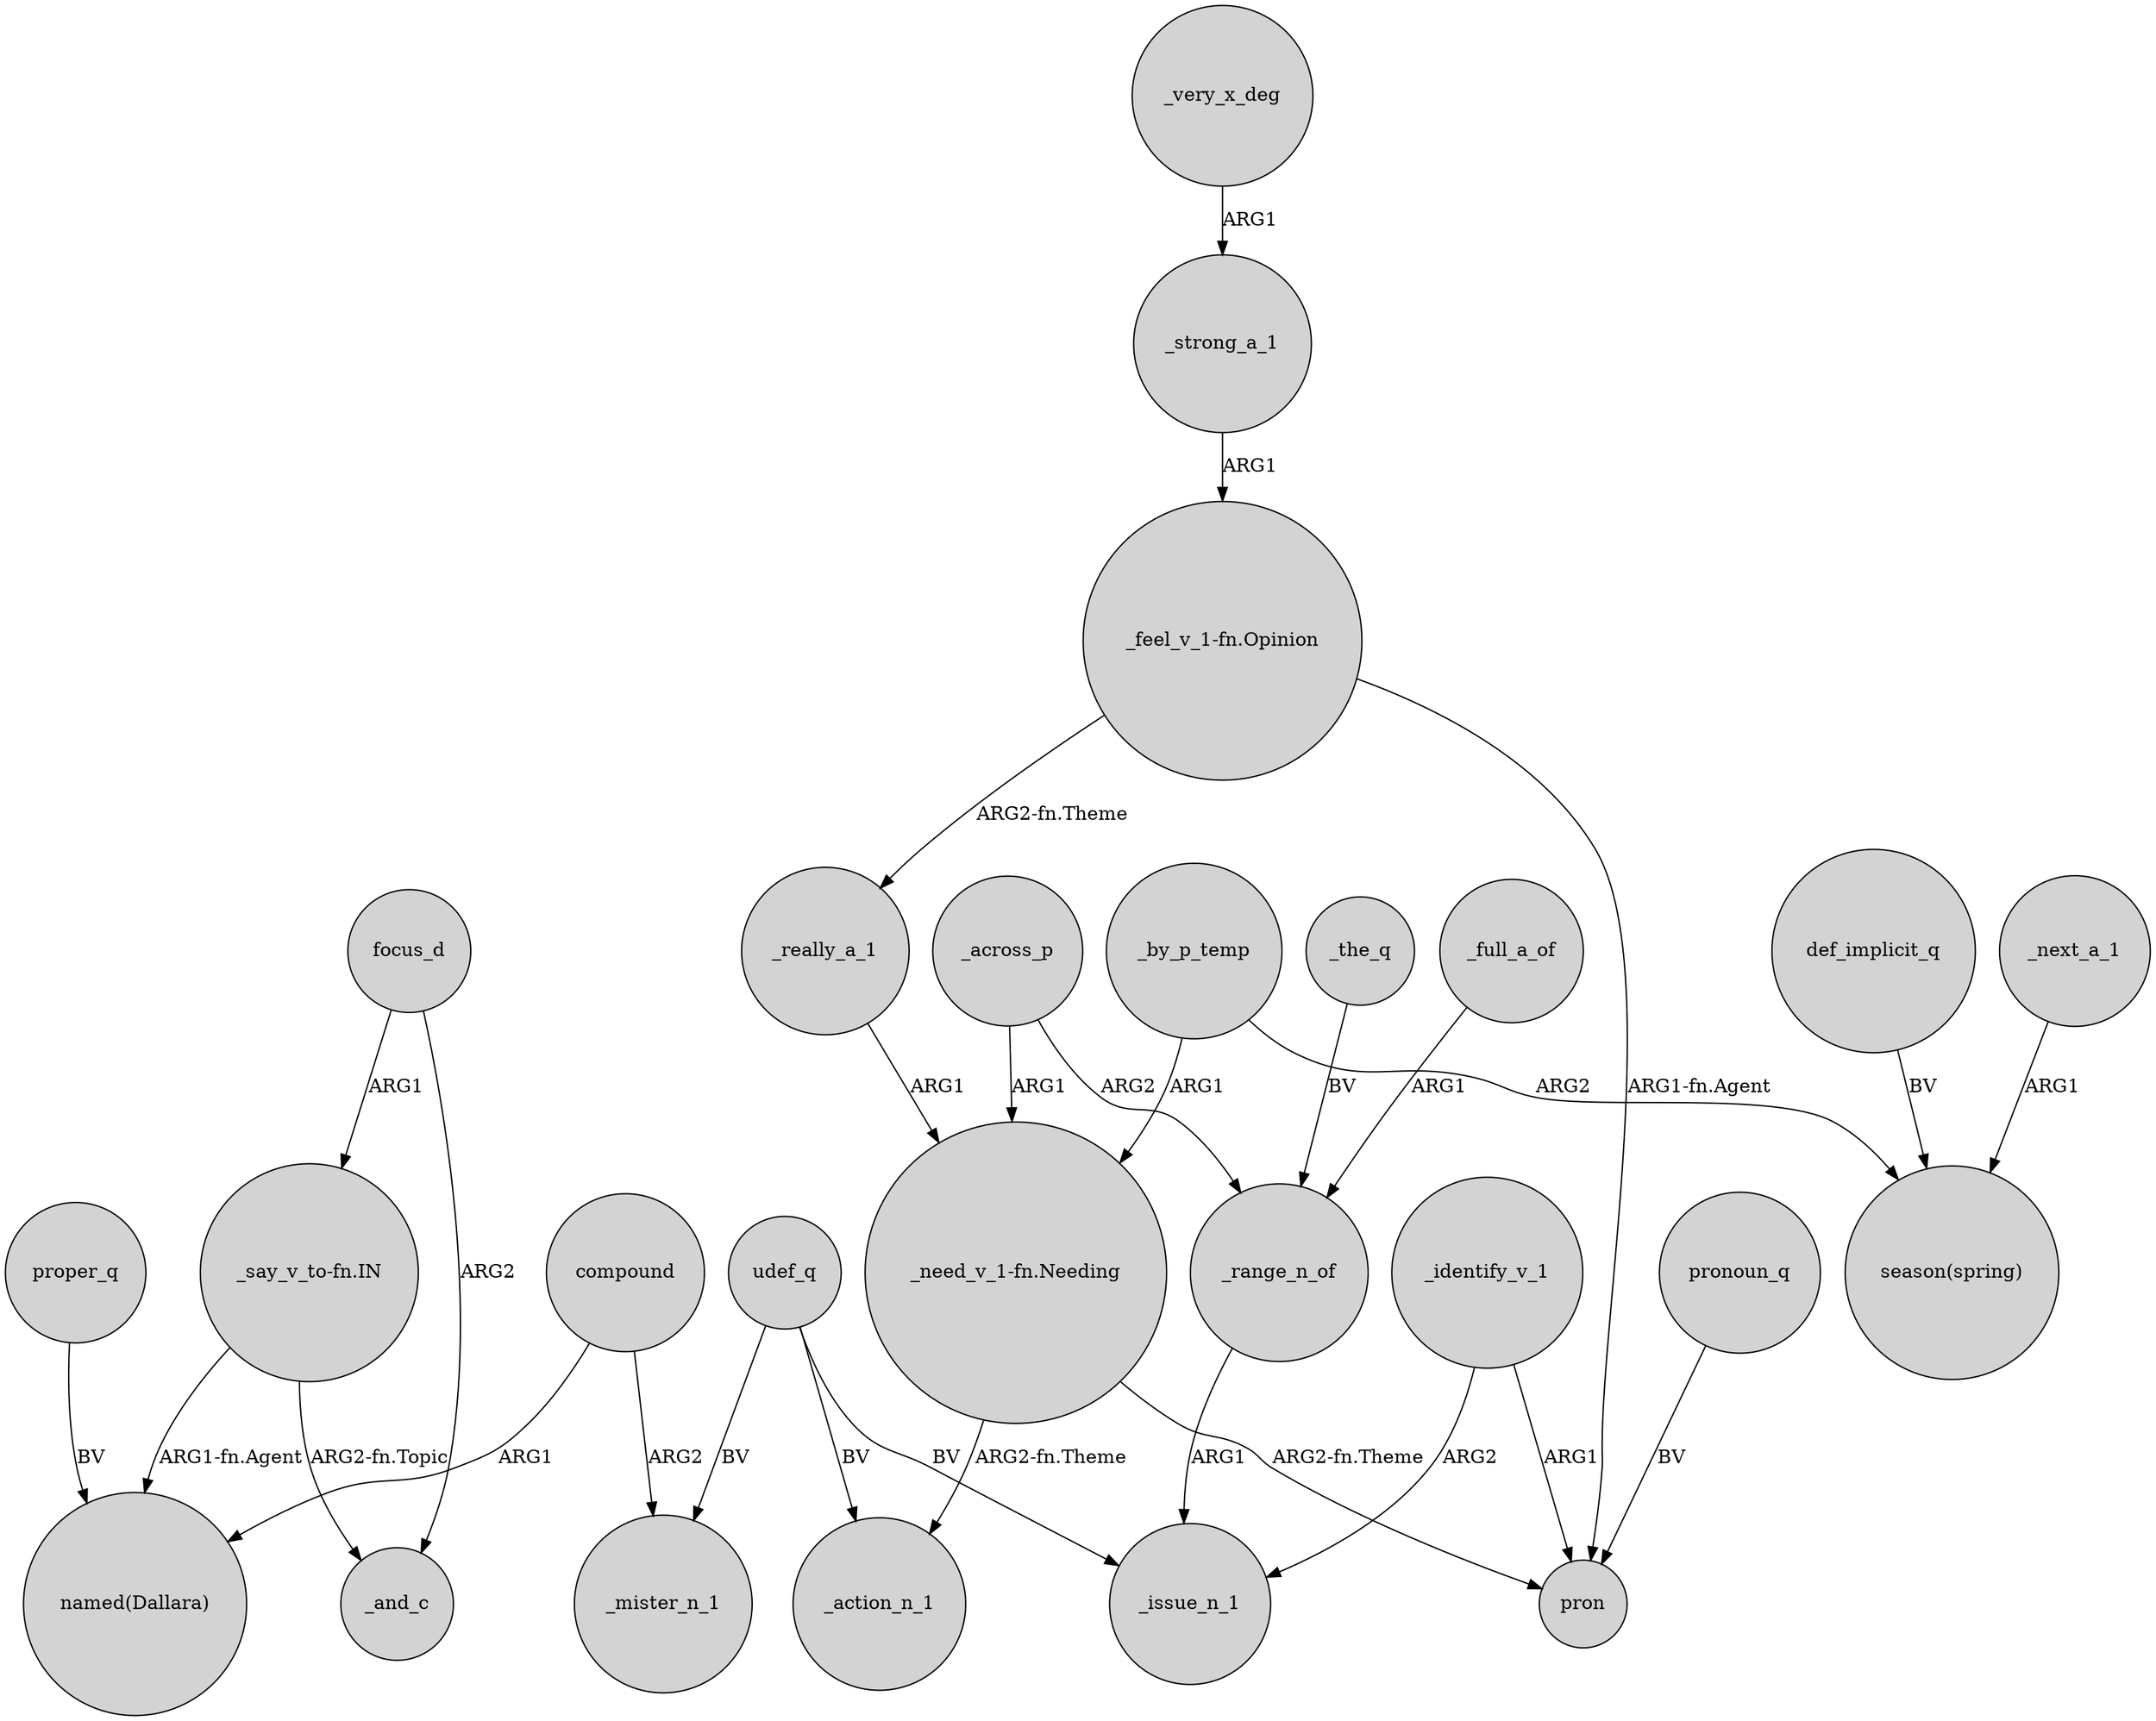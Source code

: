 digraph {
	node [shape=circle style=filled]
	_really_a_1 -> "_need_v_1-fn.Needing" [label=ARG1]
	_very_x_deg -> _strong_a_1 [label=ARG1]
	"_need_v_1-fn.Needing" -> _action_n_1 [label="ARG2-fn.Theme"]
	proper_q -> "named(Dallara)" [label=BV]
	_strong_a_1 -> "_feel_v_1-fn.Opinion" [label=ARG1]
	_by_p_temp -> "_need_v_1-fn.Needing" [label=ARG1]
	compound -> _mister_n_1 [label=ARG2]
	udef_q -> _mister_n_1 [label=BV]
	_full_a_of -> _range_n_of [label=ARG1]
	_across_p -> "_need_v_1-fn.Needing" [label=ARG1]
	_identify_v_1 -> pron [label=ARG1]
	focus_d -> _and_c [label=ARG2]
	_by_p_temp -> "season(spring)" [label=ARG2]
	pronoun_q -> pron [label=BV]
	compound -> "named(Dallara)" [label=ARG1]
	"_say_v_to-fn.IN" -> _and_c [label="ARG2-fn.Topic"]
	"_feel_v_1-fn.Opinion" -> _really_a_1 [label="ARG2-fn.Theme"]
	_across_p -> _range_n_of [label=ARG2]
	udef_q -> _issue_n_1 [label=BV]
	_identify_v_1 -> _issue_n_1 [label=ARG2]
	def_implicit_q -> "season(spring)" [label=BV]
	"_feel_v_1-fn.Opinion" -> pron [label="ARG1-fn.Agent"]
	_next_a_1 -> "season(spring)" [label=ARG1]
	udef_q -> _action_n_1 [label=BV]
	_the_q -> _range_n_of [label=BV]
	_range_n_of -> _issue_n_1 [label=ARG1]
	"_need_v_1-fn.Needing" -> pron [label="ARG2-fn.Theme"]
	"_say_v_to-fn.IN" -> "named(Dallara)" [label="ARG1-fn.Agent"]
	focus_d -> "_say_v_to-fn.IN" [label=ARG1]
}
